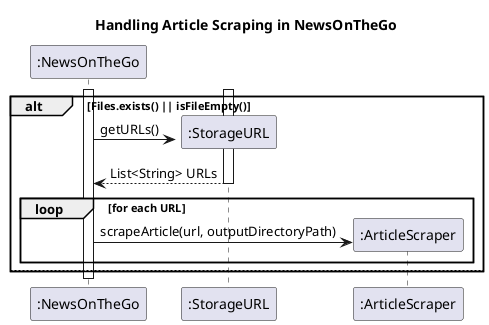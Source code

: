 @startuml
title Handling Article Scraping in NewsOnTheGo

create ":NewsOnTheGo"
activate ":NewsOnTheGo"

 alt Files.exists() || isFileEmpty()

    ' If the file does not exist or is empty
    create ":StorageURL"
    activate ":StorageURL"

    ' NewsOnTheGo requests a list of URLs from StorageURL
    ":NewsOnTheGo" -> ":StorageURL" : getURLs()
    ":StorageURL" --> ":NewsOnTheGo" : List<String> URLs
    deactivate ":StorageURL"

    ' Create an instance of ArticleScraper for scraping articles
    create ":ArticleScraper"

    ' Loop through each URL in the list and scrape articles
    loop for each URL
        ":NewsOnTheGo" -> ":ArticleScraper" : scrapeArticle(url, outputDirectoryPath)
    end
    deactivate ":ArticleScraper"

else

end

deactivate ":NewsOnTheGo"
@enduml
